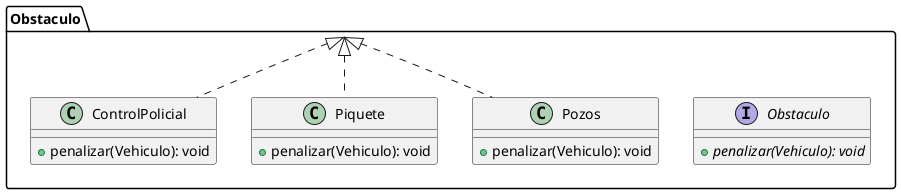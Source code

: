 @startuml

package Obstaculo{
    interface Obstaculo {
        + {abstract} penalizar(Vehiculo): void
    }

    class Pozos {
        + penalizar(Vehiculo): void
    }


    class Piquete {
        + penalizar(Vehiculo): void
    }


    class ControlPolicial {
        + penalizar(Vehiculo): void
    }

}
Obstaculo <|.. Pozos
Obstaculo <|.. Piquete
Obstaculo <|.. ControlPolicial

@enduml
